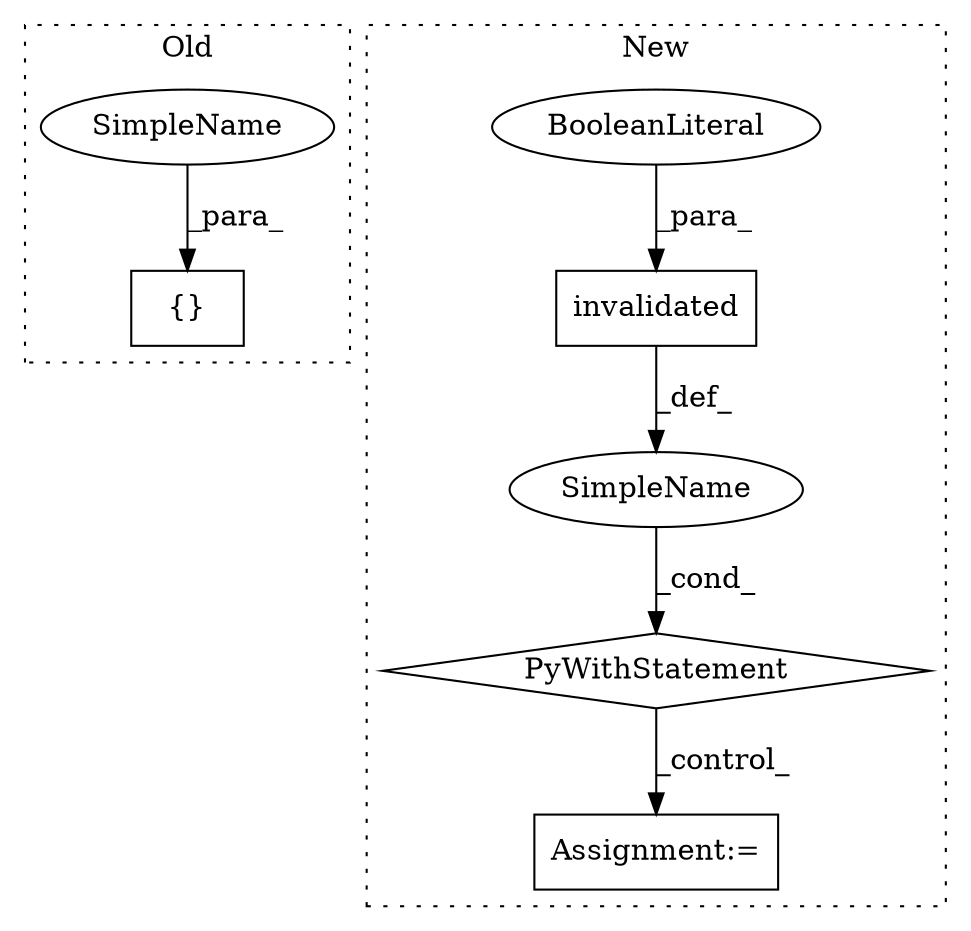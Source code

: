 digraph G {
subgraph cluster0 {
1 [label="{}" a="4" s="7373,7380" l="1,1" shape="box"];
7 [label="SimpleName" a="42" s="7374" l="6" shape="ellipse"];
label = "Old";
style="dotted";
}
subgraph cluster1 {
2 [label="invalidated" a="32" s="7080,7104" l="12,1" shape="box"];
3 [label="Assignment:=" a="7" s="7659" l="1" shape="box"];
4 [label="SimpleName" a="42" s="" l="" shape="ellipse"];
5 [label="PyWithStatement" a="104" s="7065,7105" l="10,2" shape="diamond"];
6 [label="BooleanLiteral" a="9" s="7100" l="4" shape="ellipse"];
label = "New";
style="dotted";
}
2 -> 4 [label="_def_"];
4 -> 5 [label="_cond_"];
5 -> 3 [label="_control_"];
6 -> 2 [label="_para_"];
7 -> 1 [label="_para_"];
}
